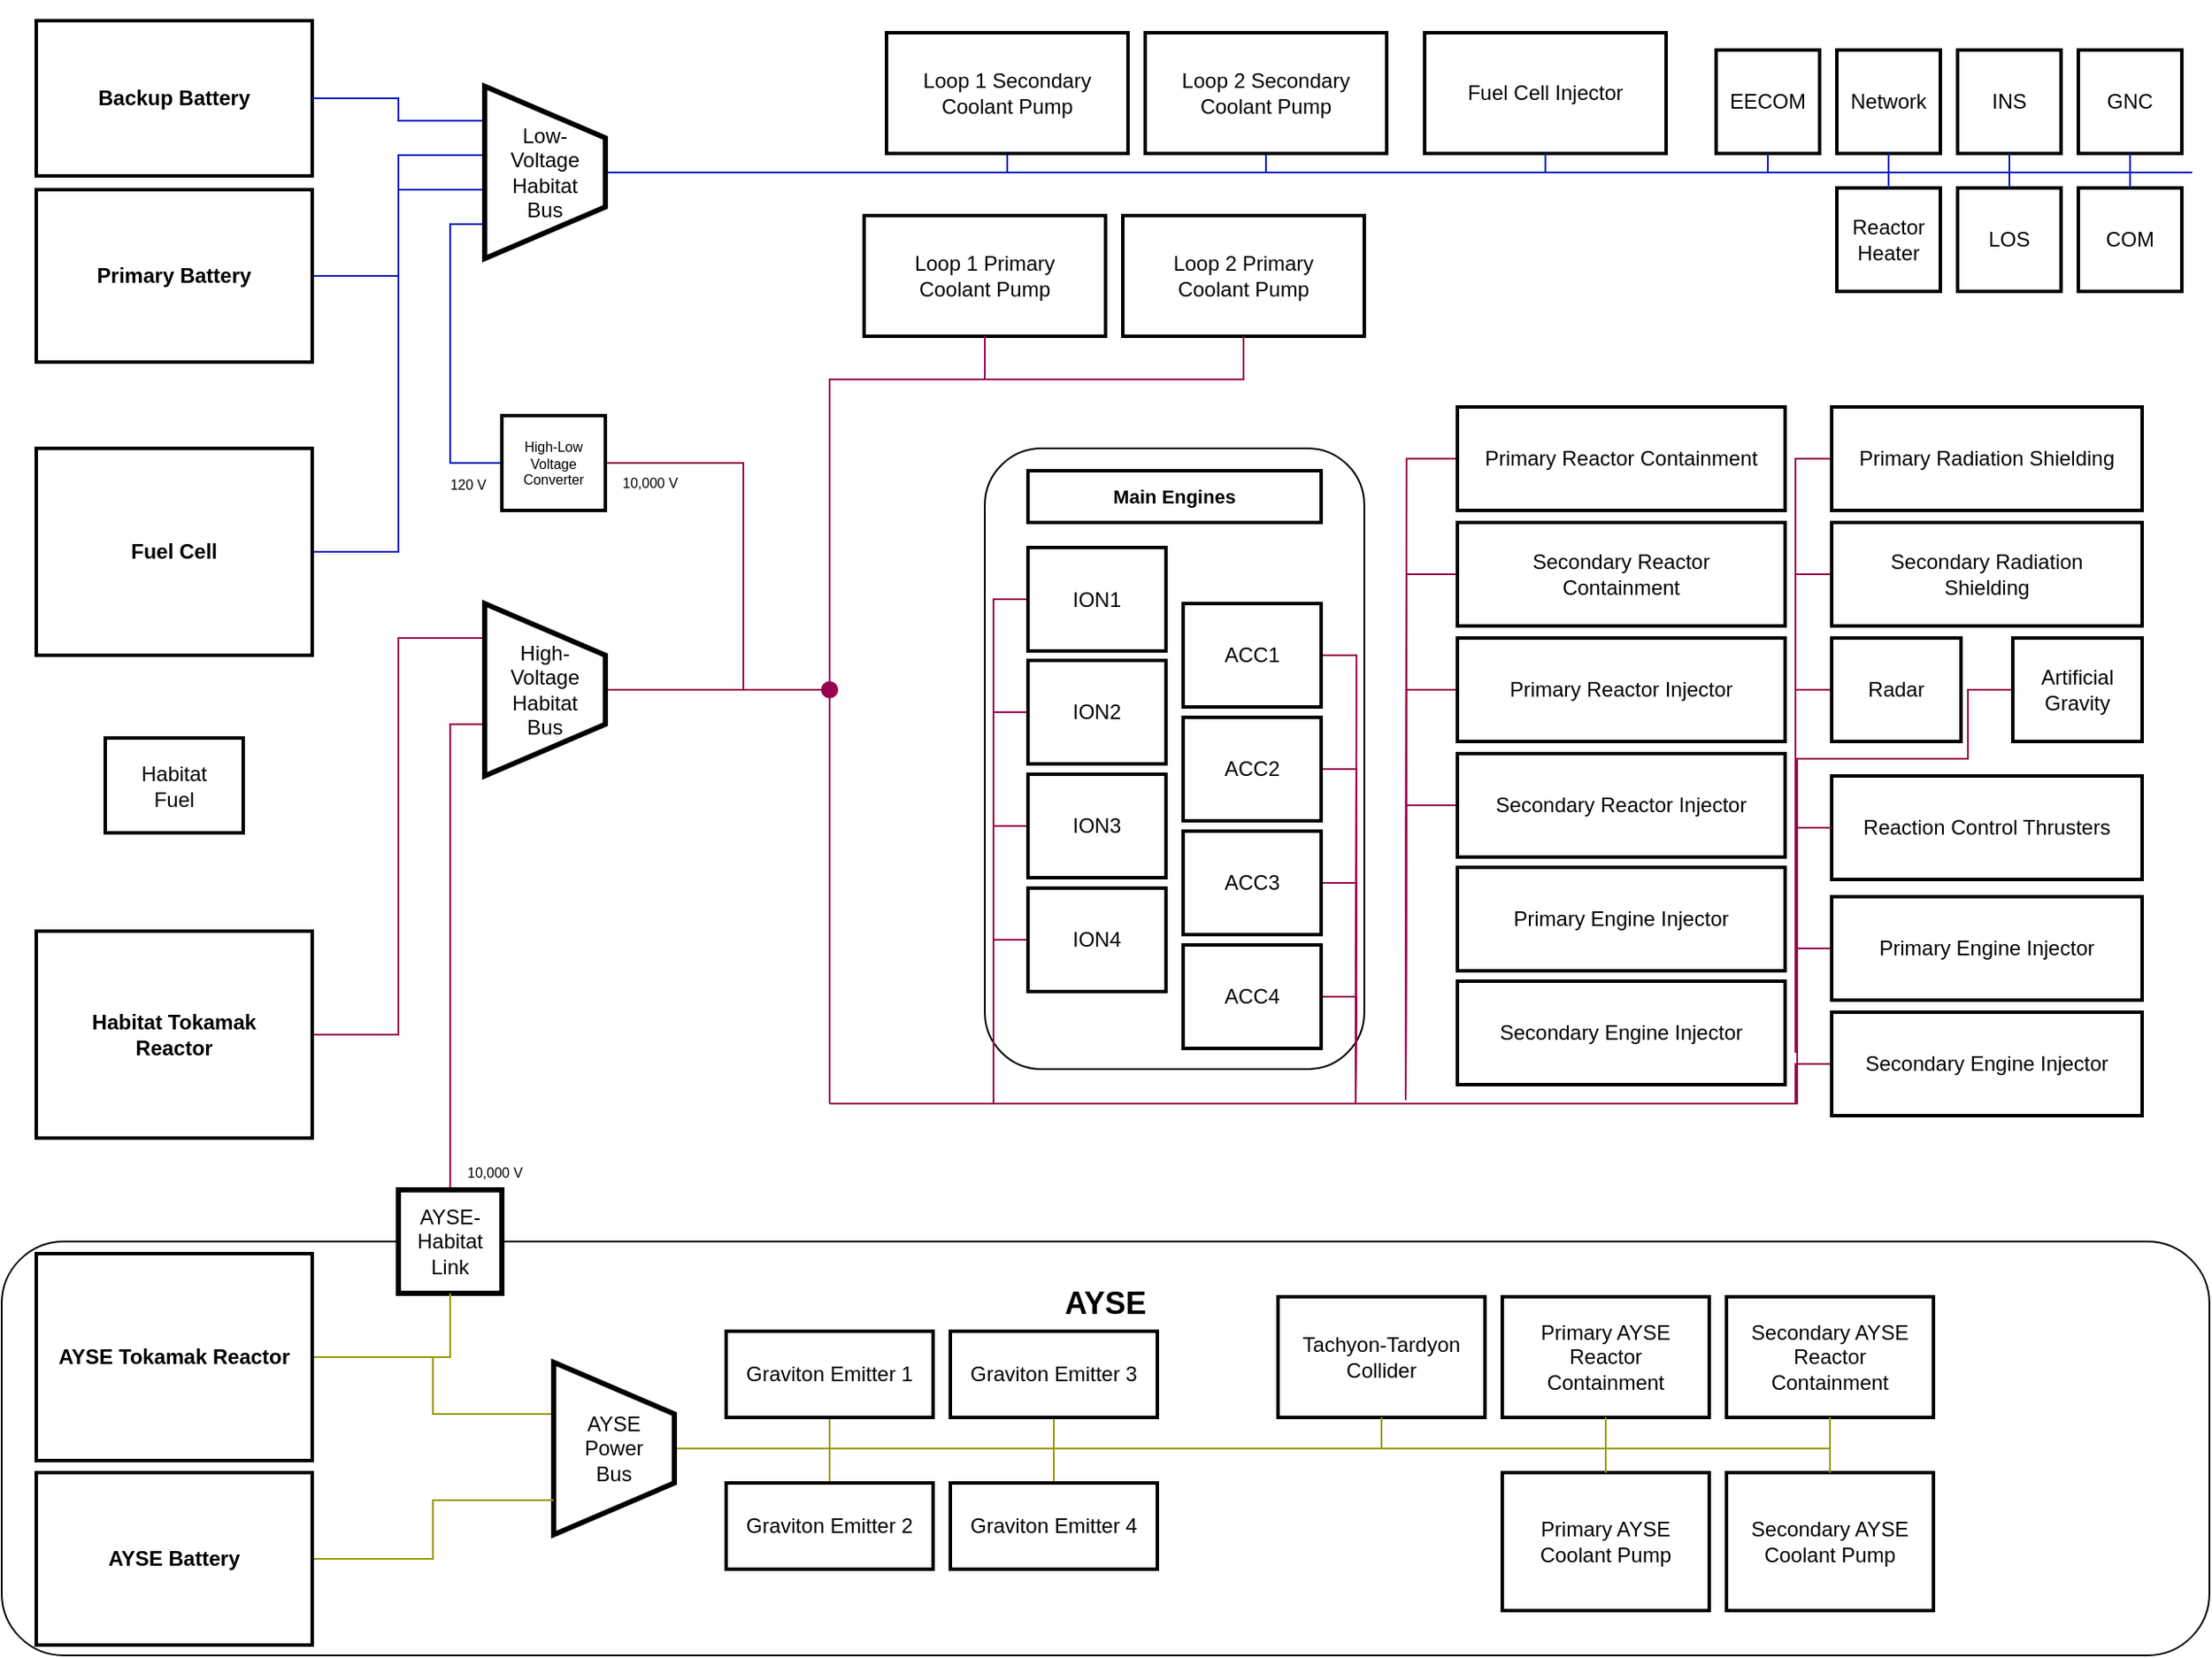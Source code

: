 <mxfile version="24.0.0" type="github">
  <diagram name="engineering powergrid" id="7e0a89b8-554c-2b80-1dc8-d5c74ca68de4">
    <mxGraphModel dx="1947" dy="770" grid="1" gridSize="10" guides="1" tooltips="1" connect="1" arrows="1" fold="1" page="1" pageScale="1" pageWidth="1280" pageHeight="960" background="none" math="0" shadow="0">
      <root>
        <mxCell id="0" />
        <mxCell id="1" parent="0" />
        <mxCell id="XPCSXLA68qlN_O1C0MtI-1" value="" style="rounded=0;whiteSpace=wrap;html=1;fillColor=none;strokeColor=none;" parent="1" vertex="1">
          <mxGeometry width="1280" height="960" as="geometry" />
        </mxCell>
        <mxCell id="myox8_UyH-Cyfy9n1glV-59" value="&lt;h2&gt;AYSE&lt;/h2&gt;" style="rounded=1;whiteSpace=wrap;html=1;fillColor=none;verticalAlign=top;labelPosition=center;verticalLabelPosition=middle;align=center;spacing=6;spacingLeft=4;spacingRight=4;" parent="1" vertex="1">
          <mxGeometry y="720" width="1280" height="240" as="geometry" />
        </mxCell>
        <mxCell id="myox8_UyH-Cyfy9n1glV-98" value="" style="rounded=1;whiteSpace=wrap;html=1;fontFamily=Helvetica;fontSize=11;fontColor=default;fillColor=none;spacing=6;spacingLeft=4;spacingRight=4;" parent="1" vertex="1">
          <mxGeometry x="570" y="260" width="220" height="360" as="geometry" />
        </mxCell>
        <mxCell id="1ztC85pV6qE-m2-LkMGd-132" value="120 V" style="edgeStyle=orthogonalEdgeStyle;shape=connector;rounded=0;jumpStyle=arc;orthogonalLoop=1;jettySize=auto;html=1;exitX=0;exitY=0.5;exitDx=0;exitDy=0;labelBackgroundColor=none;strokeColor=#001DBC;fontFamily=Helvetica;fontSize=8;fontColor=default;endArrow=none;endFill=0;fillColor=#0050ef;align=right;spacing=6;spacingLeft=4;spacingRight=4;entryX=0;entryY=0.8;entryDx=0;entryDy=0;entryPerimeter=0;" parent="1" source="1ztC85pV6qE-m2-LkMGd-64" target="1ztC85pV6qE-m2-LkMGd-18" edge="1">
          <mxGeometry x="-1.0" y="11" relative="1" as="geometry">
            <mxPoint y="1" as="offset" />
            <mxPoint x="290" y="140" as="targetPoint" />
          </mxGeometry>
        </mxCell>
        <mxCell id="_JEZ3J47ZPrk2JFdRRhO-10" style="edgeStyle=orthogonalEdgeStyle;rounded=0;orthogonalLoop=1;jettySize=auto;html=1;exitX=0;exitY=0.6;exitDx=0;exitDy=0;exitPerimeter=0;entryX=1;entryY=0.5;entryDx=0;entryDy=0;strokeColor=#001DBC;endArrow=none;endFill=0;spacing=6;spacingLeft=4;spacingRight=4;" parent="1" source="1ztC85pV6qE-m2-LkMGd-18" target="iBqOPXZgStH-W47dtHoI-1" edge="1">
          <mxGeometry relative="1" as="geometry">
            <mxPoint x="90" y="190" as="targetPoint" />
          </mxGeometry>
        </mxCell>
        <mxCell id="_JEZ3J47ZPrk2JFdRRhO-14" style="edgeStyle=orthogonalEdgeStyle;shape=connector;rounded=0;orthogonalLoop=1;jettySize=auto;html=1;exitX=0;exitY=0.4;exitDx=0;exitDy=0;exitPerimeter=0;labelBackgroundColor=default;strokeColor=#001DBC;fontFamily=Helvetica;fontSize=11;fontColor=default;endArrow=none;endFill=0;spacing=6;spacingLeft=4;spacingRight=4;entryX=1;entryY=0.5;entryDx=0;entryDy=0;" parent="1" source="1ztC85pV6qE-m2-LkMGd-18" target="iBqOPXZgStH-W47dtHoI-3" edge="1">
          <mxGeometry relative="1" as="geometry">
            <Array as="points">
              <mxPoint x="230" y="90" />
              <mxPoint x="230" y="160" />
            </Array>
            <mxPoint x="85" y="95" as="targetPoint" />
          </mxGeometry>
        </mxCell>
        <mxCell id="1ztC85pV6qE-m2-LkMGd-146" value="10,000 V" style="edgeStyle=orthogonalEdgeStyle;shape=connector;rounded=0;jumpStyle=arc;orthogonalLoop=1;jettySize=auto;html=1;exitX=0;exitY=0.7;exitDx=0;exitDy=0;exitPerimeter=0;entryX=0.5;entryY=0;entryDx=0;entryDy=0;labelBackgroundColor=none;strokeColor=#99004D;fontFamily=Helvetica;fontSize=8;fontColor=default;endArrow=none;endFill=0;align=left;spacing=6;spacingLeft=4;spacingRight=4;" parent="1" source="1ztC85pV6qE-m2-LkMGd-19" target="1ztC85pV6qE-m2-LkMGd-46" edge="1">
          <mxGeometry x="0.931" relative="1" as="geometry">
            <mxPoint as="offset" />
          </mxGeometry>
        </mxCell>
        <mxCell id="_JEZ3J47ZPrk2JFdRRhO-16" value="" style="edgeStyle=orthogonalEdgeStyle;shape=connector;rounded=0;orthogonalLoop=1;jettySize=auto;html=1;labelBackgroundColor=default;strokeColor=#99004D;fontFamily=Helvetica;fontSize=11;fontColor=default;endArrow=none;endFill=0;spacing=6;spacingLeft=4;spacingRight=4;exitX=1;exitY=0.5;exitDx=0;exitDy=0;exitPerimeter=0;" parent="1" source="1ztC85pV6qE-m2-LkMGd-19" target="_JEZ3J47ZPrk2JFdRRhO-15" edge="1">
          <mxGeometry relative="1" as="geometry" />
        </mxCell>
        <mxCell id="_JEZ3J47ZPrk2JFdRRhO-17" value="10,000 V" style="edgeStyle=orthogonalEdgeStyle;shape=connector;rounded=0;orthogonalLoop=1;jettySize=auto;html=1;labelBackgroundColor=none;strokeColor=#99004D;fontFamily=Helvetica;fontSize=8;fontColor=default;endArrow=none;endFill=0;align=left;verticalAlign=middle;entryX=1;entryY=0.5;entryDx=0;entryDy=0;spacing=6;spacingLeft=4;spacingRight=4;" parent="1" target="1ztC85pV6qE-m2-LkMGd-64" edge="1">
          <mxGeometry x="1" y="11" relative="1" as="geometry">
            <mxPoint x="504" y="322" as="targetPoint" />
            <Array as="points">
              <mxPoint x="430" y="400" />
              <mxPoint x="430" y="269" />
            </Array>
            <mxPoint as="offset" />
            <mxPoint x="450" y="400" as="sourcePoint" />
          </mxGeometry>
        </mxCell>
        <mxCell id="myox8_UyH-Cyfy9n1glV-95" style="edgeStyle=orthogonalEdgeStyle;shape=connector;rounded=0;orthogonalLoop=1;jettySize=auto;html=1;exitX=1;exitY=0.5;exitDx=0;exitDy=0;entryX=0;entryY=0.2;entryDx=0;entryDy=0;entryPerimeter=0;labelBackgroundColor=default;strokeColor=#99004D;fontFamily=Helvetica;fontSize=11;fontColor=default;endArrow=none;endFill=0;spacing=6;spacingLeft=4;spacingRight=4;" parent="1" source="iBqOPXZgStH-W47dtHoI-2" target="1ztC85pV6qE-m2-LkMGd-19" edge="1">
          <mxGeometry relative="1" as="geometry">
            <Array as="points" />
            <mxPoint x="100" y="400.0" as="sourcePoint" />
          </mxGeometry>
        </mxCell>
        <mxCell id="myox8_UyH-Cyfy9n1glV-103" style="edgeStyle=orthogonalEdgeStyle;shape=connector;rounded=0;orthogonalLoop=1;jettySize=auto;html=1;exitX=1;exitY=0.5;exitDx=0;exitDy=0;exitPerimeter=0;labelBackgroundColor=default;strokeColor=#001DBC;fontFamily=Helvetica;fontSize=12;fontColor=default;endArrow=none;endFill=0;spacing=6;spacingLeft=4;spacingRight=4;" parent="1" source="1ztC85pV6qE-m2-LkMGd-18" edge="1">
          <mxGeometry relative="1" as="geometry">
            <mxPoint x="1270" y="100" as="targetPoint" />
          </mxGeometry>
        </mxCell>
        <mxCell id="1ztC85pV6qE-m2-LkMGd-19" value="&lt;div style=&quot;font-size: 12px;&quot;&gt;High-Voltage Habitat Bus&lt;br style=&quot;font-size: 12px;&quot;&gt;&lt;/div&gt;" style="shape=stencil(rZXhbsIgEMefhq+Gcpu6j6Zz74EVVyKDBjqdb++1tHWz0swCaZrc/Xs/esflIJC7kleCMFoSeCeMZZTiG+3znc1dJYraO0/cSr5TwiuutuYoznJfdwypS2Fl3aiwJXSD3zQP5IXRGiHSaPdH+aUjjEuNsfTHw7rtL521yLxN2MdsBItHQDziJR7xGo9YxiNW8Yh1POLteUSWoJwLwJWgRfvNb5BZf7PElaDbH2U1o8DjrNapsgp0DOToCY0ZyHe8OH5a863346igdjBWPBAGWSrlR+BEXhVvhuNI6OUvcxLB1p6qWA9QUgcBwwh/BjEEdZBVAgb8i1Eo46ZKif5ANfEyC51DGzY6yNbrL8DWcQU=);whiteSpace=wrap;html=1;strokeWidth=3;align=center;fontSize=12;spacing=6;spacingLeft=4;spacingRight=4;" parent="1" vertex="1">
          <mxGeometry x="280" y="350" width="70" height="100" as="geometry" />
        </mxCell>
        <mxCell id="1ztC85pV6qE-m2-LkMGd-64" value="High-Low Voltage Converter" style="rounded=0;whiteSpace=wrap;html=1;shadow=0;dashed=0;pointerEvents=1;strokeColor=default;strokeWidth=2;fontFamily=Helvetica;fontSize=8;fontColor=default;fillColor=default;align=center;spacing=6;spacingLeft=4;spacingRight=4;" parent="1" vertex="1">
          <mxGeometry x="290" y="241" width="60" height="55" as="geometry" />
        </mxCell>
        <mxCell id="myox8_UyH-Cyfy9n1glV-69" style="edgeStyle=orthogonalEdgeStyle;shape=connector;rounded=0;orthogonalLoop=1;jettySize=auto;html=1;exitX=0;exitY=0.5;exitDx=0;exitDy=0;labelBackgroundColor=default;strokeColor=#99004D;fontFamily=Helvetica;fontSize=11;fontColor=default;endArrow=none;endFill=0;spacing=6;spacingLeft=4;spacingRight=4;" parent="1" source="1ztC85pV6qE-m2-LkMGd-78" edge="1">
          <mxGeometry relative="1" as="geometry">
            <mxPoint x="1040" y="640" as="targetPoint" />
            <Array as="points">
              <mxPoint x="1040" y="400" />
              <mxPoint x="1040" y="535" />
              <mxPoint x="1041" y="535" />
              <mxPoint x="1041" y="640" />
            </Array>
          </mxGeometry>
        </mxCell>
        <mxCell id="1ztC85pV6qE-m2-LkMGd-78" value="Radar" style="rounded=0;whiteSpace=wrap;html=1;shadow=0;dashed=0;pointerEvents=1;strokeColor=default;strokeWidth=2;fontFamily=Helvetica;fontSize=12;fontColor=default;fillColor=default;spacing=6;spacingLeft=4;spacingRight=4;" parent="1" vertex="1">
          <mxGeometry x="1061" y="370" width="75" height="60" as="geometry" />
        </mxCell>
        <mxCell id="myox8_UyH-Cyfy9n1glV-70" style="edgeStyle=orthogonalEdgeStyle;shape=connector;rounded=0;orthogonalLoop=1;jettySize=auto;html=1;exitX=0;exitY=0.5;exitDx=0;exitDy=0;labelBackgroundColor=default;strokeColor=#99004D;fontFamily=Helvetica;fontSize=11;fontColor=default;endArrow=none;endFill=0;spacing=6;spacingLeft=4;spacingRight=4;" parent="1" source="1ztC85pV6qE-m2-LkMGd-79" edge="1">
          <mxGeometry relative="1" as="geometry">
            <mxPoint x="1040" y="640" as="targetPoint" />
            <Array as="points">
              <mxPoint x="1140" y="400" />
              <mxPoint x="1140" y="440" />
              <mxPoint x="1041" y="440" />
              <mxPoint x="1041" y="640" />
            </Array>
          </mxGeometry>
        </mxCell>
        <mxCell id="1ztC85pV6qE-m2-LkMGd-79" value="&lt;div&gt;Artificial Gravity&lt;/div&gt;" style="rounded=0;whiteSpace=wrap;html=1;shadow=0;dashed=0;pointerEvents=1;strokeColor=default;strokeWidth=2;fontFamily=Helvetica;fontSize=12;fontColor=default;fillColor=default;spacing=6;spacingLeft=4;spacingRight=4;" parent="1" vertex="1">
          <mxGeometry x="1166" y="370" width="75" height="60" as="geometry" />
        </mxCell>
        <mxCell id="myox8_UyH-Cyfy9n1glV-66" style="edgeStyle=orthogonalEdgeStyle;shape=connector;rounded=0;orthogonalLoop=1;jettySize=auto;html=1;labelBackgroundColor=default;strokeColor=#99004D;fontFamily=Helvetica;fontSize=11;fontColor=default;endArrow=none;endFill=0;spacing=6;spacingLeft=4;spacingRight=4;exitX=1.017;exitY=0.6;exitDx=0;exitDy=0;exitPerimeter=0;" parent="1" source="_JEZ3J47ZPrk2JFdRRhO-15" edge="1">
          <mxGeometry relative="1" as="geometry">
            <mxPoint x="480" y="640" as="targetPoint" />
          </mxGeometry>
        </mxCell>
        <mxCell id="_JEZ3J47ZPrk2JFdRRhO-15" value="" style="shape=waypoint;sketch=0;size=6;pointerEvents=1;points=[];fillColor=default;resizable=0;rotatable=0;perimeter=centerPerimeter;snapToPoint=1;strokeWidth=3;strokeColor=#99004D;spacing=6;spacingLeft=4;spacingRight=4;" parent="1" vertex="1">
          <mxGeometry x="470" y="390" width="20" height="20" as="geometry" />
        </mxCell>
        <mxCell id="myox8_UyH-Cyfy9n1glV-68" style="edgeStyle=orthogonalEdgeStyle;shape=connector;rounded=0;orthogonalLoop=1;jettySize=auto;html=1;exitX=0;exitY=0.5;exitDx=0;exitDy=0;labelBackgroundColor=default;strokeColor=#99004D;fontFamily=Helvetica;fontSize=11;fontColor=default;endArrow=none;endFill=0;spacing=6;spacingLeft=4;spacingRight=4;" parent="1" source="_JEZ3J47ZPrk2JFdRRhO-18" edge="1">
          <mxGeometry relative="1" as="geometry">
            <mxPoint x="1040" y="640" as="targetPoint" />
            <Array as="points">
              <mxPoint x="1040" y="333" />
              <mxPoint x="1040" y="502" />
              <mxPoint x="1041" y="502" />
              <mxPoint x="1041" y="640" />
            </Array>
          </mxGeometry>
        </mxCell>
        <mxCell id="_JEZ3J47ZPrk2JFdRRhO-18" value="Secondary Radiation Shielding" style="rounded=0;whiteSpace=wrap;html=1;shadow=0;dashed=0;pointerEvents=1;strokeColor=default;strokeWidth=2;fontFamily=Helvetica;fontSize=12;fontColor=default;fillColor=default;spacing=6;spacingLeft=4;spacingRight=4;" parent="1" vertex="1">
          <mxGeometry x="1061" y="303" width="180" height="60" as="geometry" />
        </mxCell>
        <mxCell id="myox8_UyH-Cyfy9n1glV-67" style="edgeStyle=orthogonalEdgeStyle;shape=connector;rounded=0;orthogonalLoop=1;jettySize=auto;html=1;exitX=0;exitY=0.5;exitDx=0;exitDy=0;labelBackgroundColor=default;strokeColor=#99004D;fontFamily=Helvetica;fontSize=11;fontColor=default;endArrow=none;endFill=0;spacing=6;spacingLeft=4;spacingRight=4;" parent="1" source="_JEZ3J47ZPrk2JFdRRhO-19" edge="1">
          <mxGeometry relative="1" as="geometry">
            <mxPoint x="1040" y="640" as="targetPoint" />
            <Array as="points">
              <mxPoint x="1040" y="266" />
              <mxPoint x="1040" y="468" />
              <mxPoint x="1041" y="468" />
              <mxPoint x="1041" y="640" />
            </Array>
          </mxGeometry>
        </mxCell>
        <mxCell id="_JEZ3J47ZPrk2JFdRRhO-19" value="Primary Radiation Shielding" style="rounded=0;whiteSpace=wrap;html=1;shadow=0;dashed=0;pointerEvents=1;strokeColor=default;strokeWidth=2;fontFamily=Helvetica;fontSize=12;fontColor=default;fillColor=default;spacing=6;spacingLeft=4;spacingRight=4;" parent="1" vertex="1">
          <mxGeometry x="1061" y="236" width="180" height="60" as="geometry" />
        </mxCell>
        <mxCell id="myox8_UyH-Cyfy9n1glV-22" style="edgeStyle=orthogonalEdgeStyle;shape=connector;rounded=0;orthogonalLoop=1;jettySize=auto;html=1;exitX=0;exitY=0.5;exitDx=0;exitDy=0;labelBackgroundColor=default;strokeColor=#99004D;fontFamily=Helvetica;fontSize=12;fontColor=default;endArrow=none;endFill=0;spacing=6;spacingLeft=4;spacingRight=4;" parent="1" source="_JEZ3J47ZPrk2JFdRRhO-20" edge="1">
          <mxGeometry relative="1" as="geometry">
            <mxPoint x="814" y="638" as="targetPoint" />
          </mxGeometry>
        </mxCell>
        <mxCell id="_JEZ3J47ZPrk2JFdRRhO-20" value="&lt;div&gt;Primary Reactor Containment&lt;/div&gt;" style="rounded=0;html=1;shadow=0;dashed=0;pointerEvents=1;strokeColor=default;strokeWidth=2;fontFamily=Helvetica;fontSize=12;fontColor=default;fillColor=default;whiteSpace=wrap;spacing=6;spacingLeft=4;spacingRight=4;" parent="1" vertex="1">
          <mxGeometry x="844" y="236" width="190" height="60" as="geometry" />
        </mxCell>
        <mxCell id="myox8_UyH-Cyfy9n1glV-33" style="edgeStyle=orthogonalEdgeStyle;shape=connector;rounded=0;orthogonalLoop=1;jettySize=auto;html=1;exitX=0;exitY=0.5;exitDx=0;exitDy=0;labelBackgroundColor=default;strokeColor=#99004D;fontFamily=Helvetica;fontSize=12;fontColor=default;endArrow=none;endFill=0;spacing=6;spacingLeft=4;spacingRight=4;" parent="1" source="_JEZ3J47ZPrk2JFdRRhO-21" edge="1">
          <mxGeometry relative="1" as="geometry">
            <mxPoint x="814" y="638" as="targetPoint" />
          </mxGeometry>
        </mxCell>
        <mxCell id="_JEZ3J47ZPrk2JFdRRhO-21" value="Secondary Reactor Containment" style="rounded=0;whiteSpace=wrap;html=1;shadow=0;dashed=0;pointerEvents=1;strokeColor=default;strokeWidth=2;fontFamily=Helvetica;fontSize=12;fontColor=default;fillColor=default;spacing=6;spacingLeft=4;spacingRight=4;" parent="1" vertex="1">
          <mxGeometry x="844" y="303" width="190" height="60" as="geometry" />
        </mxCell>
        <mxCell id="myox8_UyH-Cyfy9n1glV-32" style="edgeStyle=orthogonalEdgeStyle;shape=connector;rounded=0;orthogonalLoop=1;jettySize=auto;html=1;exitX=0;exitY=0.5;exitDx=0;exitDy=0;labelBackgroundColor=default;strokeColor=#99004D;fontFamily=Helvetica;fontSize=12;fontColor=default;endArrow=none;endFill=0;spacing=6;spacingLeft=4;spacingRight=4;" parent="1" source="_JEZ3J47ZPrk2JFdRRhO-22" edge="1">
          <mxGeometry relative="1" as="geometry">
            <mxPoint x="814" y="638" as="targetPoint" />
          </mxGeometry>
        </mxCell>
        <mxCell id="_JEZ3J47ZPrk2JFdRRhO-22" value="Primary Reactor Injector" style="rounded=0;whiteSpace=wrap;html=1;shadow=0;dashed=0;pointerEvents=1;strokeColor=default;strokeWidth=2;fontFamily=Helvetica;fontSize=12;fontColor=default;fillColor=default;spacing=6;spacingLeft=4;spacingRight=4;" parent="1" vertex="1">
          <mxGeometry x="844" y="370" width="190" height="60" as="geometry" />
        </mxCell>
        <mxCell id="myox8_UyH-Cyfy9n1glV-31" style="edgeStyle=orthogonalEdgeStyle;shape=connector;rounded=0;orthogonalLoop=1;jettySize=auto;html=1;exitX=0;exitY=0.5;exitDx=0;exitDy=0;labelBackgroundColor=default;strokeColor=#99004D;fontFamily=Helvetica;fontSize=12;fontColor=default;endArrow=none;endFill=0;spacing=6;spacingLeft=4;spacingRight=4;" parent="1" source="_JEZ3J47ZPrk2JFdRRhO-23" edge="1">
          <mxGeometry relative="1" as="geometry">
            <mxPoint x="814" y="638" as="targetPoint" />
          </mxGeometry>
        </mxCell>
        <mxCell id="_JEZ3J47ZPrk2JFdRRhO-23" value="Secondary Reactor Injector" style="rounded=0;whiteSpace=wrap;html=1;shadow=0;dashed=0;pointerEvents=1;strokeColor=default;strokeWidth=2;fontFamily=Helvetica;fontSize=12;fontColor=default;fillColor=default;spacing=6;spacingLeft=4;spacingRight=4;" parent="1" vertex="1">
          <mxGeometry x="844" y="437" width="190" height="60" as="geometry" />
        </mxCell>
        <mxCell id="myox8_UyH-Cyfy9n1glV-71" style="edgeStyle=orthogonalEdgeStyle;shape=connector;rounded=0;orthogonalLoop=1;jettySize=auto;html=1;exitX=0;exitY=0.5;exitDx=0;exitDy=0;labelBackgroundColor=default;strokeColor=#99004D;fontFamily=Helvetica;fontSize=11;fontColor=default;endArrow=none;endFill=0;spacing=6;spacingLeft=4;spacingRight=4;" parent="1" source="_JEZ3J47ZPrk2JFdRRhO-24" edge="1">
          <mxGeometry relative="1" as="geometry">
            <mxPoint x="575" y="640" as="targetPoint" />
          </mxGeometry>
        </mxCell>
        <mxCell id="_JEZ3J47ZPrk2JFdRRhO-24" value="ION1" style="rounded=0;html=1;shadow=0;dashed=0;pointerEvents=1;strokeColor=default;strokeWidth=2;fontFamily=Helvetica;fontSize=12;fontColor=default;fillColor=default;whiteSpace=wrap;spacing=6;spacingLeft=4;spacingRight=4;" parent="1" vertex="1">
          <mxGeometry x="595" y="317.5" width="80" height="60" as="geometry" />
        </mxCell>
        <mxCell id="myox8_UyH-Cyfy9n1glV-75" style="edgeStyle=orthogonalEdgeStyle;shape=connector;rounded=0;orthogonalLoop=1;jettySize=auto;html=1;exitX=1;exitY=0.5;exitDx=0;exitDy=0;labelBackgroundColor=default;strokeColor=#99004D;fontFamily=Helvetica;fontSize=11;fontColor=default;endArrow=none;endFill=0;spacing=6;spacingLeft=4;spacingRight=4;" parent="1" source="_JEZ3J47ZPrk2JFdRRhO-27" edge="1">
          <mxGeometry relative="1" as="geometry">
            <mxPoint x="785" y="640" as="targetPoint" />
          </mxGeometry>
        </mxCell>
        <mxCell id="_JEZ3J47ZPrk2JFdRRhO-27" value="ACC1" style="rounded=0;html=1;shadow=0;dashed=0;pointerEvents=1;strokeColor=default;strokeWidth=2;fontFamily=Helvetica;fontSize=12;fontColor=default;fillColor=default;whiteSpace=wrap;spacing=6;spacingLeft=4;spacingRight=4;" parent="1" vertex="1">
          <mxGeometry x="685" y="350" width="80" height="60" as="geometry" />
        </mxCell>
        <mxCell id="myox8_UyH-Cyfy9n1glV-76" style="edgeStyle=orthogonalEdgeStyle;shape=connector;rounded=0;orthogonalLoop=1;jettySize=auto;html=1;exitX=0;exitY=0.5;exitDx=0;exitDy=0;labelBackgroundColor=default;strokeColor=#99004D;fontFamily=Helvetica;fontSize=11;fontColor=default;endArrow=none;endFill=0;spacing=6;spacingLeft=4;spacingRight=4;" parent="1" source="_JEZ3J47ZPrk2JFdRRhO-32" edge="1">
          <mxGeometry relative="1" as="geometry">
            <mxPoint x="575" y="640" as="targetPoint" />
          </mxGeometry>
        </mxCell>
        <mxCell id="_JEZ3J47ZPrk2JFdRRhO-32" value="ION2" style="rounded=0;html=1;shadow=0;dashed=0;pointerEvents=1;strokeColor=default;strokeWidth=2;fontFamily=Helvetica;fontSize=12;fontColor=default;fillColor=default;whiteSpace=wrap;spacing=6;spacingLeft=4;spacingRight=4;" parent="1" vertex="1">
          <mxGeometry x="595" y="383" width="80" height="60" as="geometry" />
        </mxCell>
        <mxCell id="myox8_UyH-Cyfy9n1glV-77" style="edgeStyle=orthogonalEdgeStyle;shape=connector;rounded=0;orthogonalLoop=1;jettySize=auto;html=1;exitX=1;exitY=0.5;exitDx=0;exitDy=0;labelBackgroundColor=default;strokeColor=#99004D;fontFamily=Helvetica;fontSize=11;fontColor=default;endArrow=none;endFill=0;spacing=6;spacingLeft=4;spacingRight=4;" parent="1" source="_JEZ3J47ZPrk2JFdRRhO-33" edge="1">
          <mxGeometry relative="1" as="geometry">
            <mxPoint x="785" y="640" as="targetPoint" />
          </mxGeometry>
        </mxCell>
        <mxCell id="_JEZ3J47ZPrk2JFdRRhO-33" value="ACC2" style="rounded=0;html=1;shadow=0;dashed=0;pointerEvents=1;strokeColor=default;strokeWidth=2;fontFamily=Helvetica;fontSize=12;fontColor=default;fillColor=default;whiteSpace=wrap;spacing=6;spacingLeft=4;spacingRight=4;" parent="1" vertex="1">
          <mxGeometry x="685" y="416" width="80" height="60" as="geometry" />
        </mxCell>
        <mxCell id="myox8_UyH-Cyfy9n1glV-78" style="edgeStyle=orthogonalEdgeStyle;shape=connector;rounded=0;orthogonalLoop=1;jettySize=auto;html=1;exitX=0;exitY=0.5;exitDx=0;exitDy=0;labelBackgroundColor=default;strokeColor=#99004D;fontFamily=Helvetica;fontSize=11;fontColor=default;endArrow=none;endFill=0;spacing=6;spacingLeft=4;spacingRight=4;" parent="1" source="_JEZ3J47ZPrk2JFdRRhO-34" edge="1">
          <mxGeometry relative="1" as="geometry">
            <mxPoint x="575" y="640" as="targetPoint" />
          </mxGeometry>
        </mxCell>
        <mxCell id="_JEZ3J47ZPrk2JFdRRhO-34" value="ION3" style="rounded=0;html=1;shadow=0;dashed=0;pointerEvents=1;strokeColor=default;strokeWidth=2;fontFamily=Helvetica;fontSize=12;fontColor=default;fillColor=default;whiteSpace=wrap;spacing=6;spacingLeft=4;spacingRight=4;" parent="1" vertex="1">
          <mxGeometry x="595" y="449" width="80" height="60" as="geometry" />
        </mxCell>
        <mxCell id="myox8_UyH-Cyfy9n1glV-79" style="edgeStyle=orthogonalEdgeStyle;shape=connector;rounded=0;orthogonalLoop=1;jettySize=auto;html=1;exitX=1;exitY=0.5;exitDx=0;exitDy=0;labelBackgroundColor=default;strokeColor=#99004D;fontFamily=Helvetica;fontSize=11;fontColor=default;endArrow=none;endFill=0;spacing=6;spacingLeft=4;spacingRight=4;" parent="1" source="_JEZ3J47ZPrk2JFdRRhO-35" edge="1">
          <mxGeometry relative="1" as="geometry">
            <mxPoint x="785" y="640" as="targetPoint" />
          </mxGeometry>
        </mxCell>
        <mxCell id="_JEZ3J47ZPrk2JFdRRhO-35" value="ACC3" style="rounded=0;html=1;shadow=0;dashed=0;pointerEvents=1;strokeColor=default;strokeWidth=2;fontFamily=Helvetica;fontSize=12;fontColor=default;fillColor=default;whiteSpace=wrap;spacing=6;spacingLeft=4;spacingRight=4;" parent="1" vertex="1">
          <mxGeometry x="685" y="482" width="80" height="60" as="geometry" />
        </mxCell>
        <mxCell id="myox8_UyH-Cyfy9n1glV-80" style="edgeStyle=orthogonalEdgeStyle;shape=connector;rounded=0;orthogonalLoop=1;jettySize=auto;html=1;exitX=0;exitY=0.5;exitDx=0;exitDy=0;labelBackgroundColor=default;strokeColor=#99004D;fontFamily=Helvetica;fontSize=11;fontColor=default;endArrow=none;endFill=0;spacing=6;spacingLeft=4;spacingRight=4;" parent="1" source="_JEZ3J47ZPrk2JFdRRhO-36" edge="1">
          <mxGeometry relative="1" as="geometry">
            <mxPoint x="575" y="640" as="targetPoint" />
          </mxGeometry>
        </mxCell>
        <mxCell id="_JEZ3J47ZPrk2JFdRRhO-36" value="ION4" style="rounded=0;html=1;shadow=0;dashed=0;pointerEvents=1;strokeColor=default;strokeWidth=2;fontFamily=Helvetica;fontSize=12;fontColor=default;fillColor=default;whiteSpace=wrap;spacing=6;spacingLeft=4;spacingRight=4;" parent="1" vertex="1">
          <mxGeometry x="595" y="515" width="80" height="60" as="geometry" />
        </mxCell>
        <mxCell id="myox8_UyH-Cyfy9n1glV-81" style="edgeStyle=orthogonalEdgeStyle;shape=connector;rounded=0;orthogonalLoop=1;jettySize=auto;html=1;exitX=1;exitY=0.5;exitDx=0;exitDy=0;labelBackgroundColor=default;strokeColor=#99004D;fontFamily=Helvetica;fontSize=11;fontColor=default;endArrow=none;endFill=0;spacing=6;spacingLeft=4;spacingRight=4;" parent="1" source="_JEZ3J47ZPrk2JFdRRhO-37" edge="1">
          <mxGeometry relative="1" as="geometry">
            <mxPoint x="785" y="640" as="targetPoint" />
          </mxGeometry>
        </mxCell>
        <mxCell id="_JEZ3J47ZPrk2JFdRRhO-37" value="ACC4" style="rounded=0;html=1;shadow=0;dashed=0;pointerEvents=1;strokeColor=default;strokeWidth=2;fontFamily=Helvetica;fontSize=12;fontColor=default;fillColor=default;whiteSpace=wrap;spacing=6;spacingLeft=4;spacingRight=4;" parent="1" vertex="1">
          <mxGeometry x="685" y="548" width="80" height="60" as="geometry" />
        </mxCell>
        <mxCell id="myox8_UyH-Cyfy9n1glV-11" value="" style="html=1;rounded=0;labelBackgroundColor=default;strokeColor=#99004D;fontFamily=Helvetica;fontSize=11;fontColor=default;endArrow=none;endFill=0;spacing=6;spacingLeft=4;spacingRight=4;" parent="1" edge="1">
          <mxGeometry width="100" relative="1" as="geometry">
            <mxPoint x="480" y="640" as="sourcePoint" />
            <mxPoint x="1040" y="640" as="targetPoint" />
          </mxGeometry>
        </mxCell>
        <mxCell id="myox8_UyH-Cyfy9n1glV-36" style="edgeStyle=orthogonalEdgeStyle;shape=connector;rounded=0;orthogonalLoop=1;jettySize=auto;html=1;exitX=0;exitY=0.5;exitDx=0;exitDy=0;labelBackgroundColor=default;strokeColor=#99004D;fontFamily=Helvetica;fontSize=12;fontColor=default;endArrow=none;endFill=0;spacing=6;spacingLeft=4;spacingRight=4;" parent="1" source="myox8_UyH-Cyfy9n1glV-34" edge="1">
          <mxGeometry relative="1" as="geometry">
            <mxPoint x="1040" y="640" as="targetPoint" />
            <Array as="points">
              <mxPoint x="1040" y="550" />
              <mxPoint x="1040" y="610" />
              <mxPoint x="1041" y="610" />
              <mxPoint x="1041" y="640" />
            </Array>
          </mxGeometry>
        </mxCell>
        <mxCell id="myox8_UyH-Cyfy9n1glV-34" value="Primary Engine Injector" style="rounded=0;whiteSpace=wrap;html=1;shadow=0;dashed=0;pointerEvents=1;strokeColor=default;strokeWidth=2;fontFamily=Helvetica;fontSize=12;fontColor=default;fillColor=default;spacing=6;spacingLeft=4;spacingRight=4;" parent="1" vertex="1">
          <mxGeometry x="1061" y="520" width="180" height="60" as="geometry" />
        </mxCell>
        <mxCell id="myox8_UyH-Cyfy9n1glV-64" style="edgeStyle=orthogonalEdgeStyle;shape=connector;rounded=0;orthogonalLoop=1;jettySize=auto;html=1;exitX=0;exitY=0.5;exitDx=0;exitDy=0;labelBackgroundColor=default;strokeColor=#99004D;fontFamily=Helvetica;fontSize=11;fontColor=default;endArrow=none;endFill=0;spacing=6;spacingLeft=4;spacingRight=4;" parent="1" source="myox8_UyH-Cyfy9n1glV-35" edge="1">
          <mxGeometry relative="1" as="geometry">
            <mxPoint x="1040" y="640" as="targetPoint" />
          </mxGeometry>
        </mxCell>
        <mxCell id="myox8_UyH-Cyfy9n1glV-35" value="Secondary Engine Injector" style="rounded=0;whiteSpace=wrap;html=1;shadow=0;dashed=0;pointerEvents=1;strokeColor=default;strokeWidth=2;fontFamily=Helvetica;fontSize=12;fontColor=default;fillColor=default;spacing=6;spacingLeft=4;spacingRight=4;" parent="1" vertex="1">
          <mxGeometry x="1061" y="587" width="180" height="60" as="geometry" />
        </mxCell>
        <mxCell id="myox8_UyH-Cyfy9n1glV-128" style="edgeStyle=orthogonalEdgeStyle;shape=connector;rounded=0;jumpStyle=arc;orthogonalLoop=1;jettySize=auto;html=1;exitX=1;exitY=0.5;exitDx=0;exitDy=0;entryX=0;entryY=0.3;entryDx=0;entryDy=0;entryPerimeter=0;labelBackgroundColor=none;strokeColor=#999900;fontFamily=Helvetica;fontSize=8;fontColor=default;endArrow=none;endFill=0;spacing=6;spacingLeft=4;spacingRight=4;" parent="1" source="iBqOPXZgStH-W47dtHoI-5" target="myox8_UyH-Cyfy9n1glV-126" edge="1">
          <mxGeometry relative="1" as="geometry">
            <mxPoint x="110" y="800" as="sourcePoint" />
          </mxGeometry>
        </mxCell>
        <mxCell id="1ztC85pV6qE-m2-LkMGd-46" value="AYSE-Habitat Link" style="rounded=0;whiteSpace=wrap;html=1;fillColor=default;strokeWidth=3;spacing=6;spacingLeft=4;spacingRight=4;" parent="1" vertex="1">
          <mxGeometry x="230" y="690" width="60" height="60" as="geometry" />
        </mxCell>
        <mxCell id="myox8_UyH-Cyfy9n1glV-83" value="Loop 2 Primary Coolant Pump" style="rounded=0;html=1;shadow=0;dashed=0;pointerEvents=1;strokeColor=default;strokeWidth=2;fontFamily=Helvetica;fontSize=12;fontColor=default;fillColor=default;whiteSpace=wrap;spacing=6;spacingLeft=4;spacingRight=4;" parent="1" vertex="1">
          <mxGeometry x="650" y="125" width="140" height="70" as="geometry" />
        </mxCell>
        <mxCell id="myox8_UyH-Cyfy9n1glV-93" style="edgeStyle=orthogonalEdgeStyle;shape=connector;rounded=0;orthogonalLoop=1;jettySize=auto;html=1;exitX=0.5;exitY=1;exitDx=0;exitDy=0;labelBackgroundColor=default;strokeColor=#001DBC;fontFamily=Helvetica;fontSize=11;fontColor=default;endArrow=none;endFill=0;spacing=6;spacingLeft=4;spacingRight=4;" parent="1" source="myox8_UyH-Cyfy9n1glV-84" edge="1">
          <mxGeometry relative="1" as="geometry">
            <mxPoint x="583" y="100" as="targetPoint" />
          </mxGeometry>
        </mxCell>
        <mxCell id="myox8_UyH-Cyfy9n1glV-84" value="Loop 1 Secondary Coolant Pump" style="rounded=0;html=1;shadow=0;dashed=0;pointerEvents=1;strokeColor=default;strokeWidth=2;fontFamily=Helvetica;fontSize=12;fontColor=default;fillColor=default;whiteSpace=wrap;spacing=6;spacingLeft=4;spacingRight=4;" parent="1" vertex="1">
          <mxGeometry x="513" y="19" width="140" height="70" as="geometry" />
        </mxCell>
        <mxCell id="myox8_UyH-Cyfy9n1glV-91" style="edgeStyle=orthogonalEdgeStyle;shape=connector;rounded=0;orthogonalLoop=1;jettySize=auto;html=1;exitX=0.5;exitY=1;exitDx=0;exitDy=0;labelBackgroundColor=default;strokeColor=#001DBC;fontFamily=Helvetica;fontSize=11;fontColor=default;endArrow=none;endFill=0;spacing=6;spacingLeft=4;spacingRight=4;" parent="1" source="myox8_UyH-Cyfy9n1glV-85" edge="1">
          <mxGeometry relative="1" as="geometry">
            <mxPoint x="733" y="100" as="targetPoint" />
          </mxGeometry>
        </mxCell>
        <mxCell id="myox8_UyH-Cyfy9n1glV-85" value="Loop 2 Secondary Coolant Pump" style="rounded=0;html=1;shadow=0;dashed=0;pointerEvents=1;strokeColor=default;strokeWidth=2;fontFamily=Helvetica;fontSize=12;fontColor=default;fillColor=default;whiteSpace=wrap;spacing=6;spacingLeft=4;spacingRight=4;" parent="1" vertex="1">
          <mxGeometry x="663" y="19" width="140" height="70" as="geometry" />
        </mxCell>
        <mxCell id="myox8_UyH-Cyfy9n1glV-101" value="Main Engines" style="rounded=0;whiteSpace=wrap;html=1;fontFamily=Helvetica;fontSize=11;fontColor=default;fontStyle=1;strokeWidth=2;spacing=6;spacingLeft=4;spacingRight=4;" parent="1" vertex="1">
          <mxGeometry x="595" y="273" width="170" height="30" as="geometry" />
        </mxCell>
        <mxCell id="myox8_UyH-Cyfy9n1glV-105" value="INS" style="rounded=0;whiteSpace=wrap;html=1;shadow=0;dashed=0;pointerEvents=1;strokeColor=default;strokeWidth=2;fontFamily=Helvetica;fontSize=12;fontColor=default;fillColor=default;spacing=6;spacingLeft=4;spacingRight=4;" parent="1" vertex="1">
          <mxGeometry x="1134" y="29" width="60" height="60" as="geometry" />
        </mxCell>
        <mxCell id="myox8_UyH-Cyfy9n1glV-106" value="LOS" style="rounded=0;whiteSpace=wrap;html=1;shadow=0;dashed=0;pointerEvents=1;strokeColor=default;strokeWidth=2;fontFamily=Helvetica;fontSize=12;fontColor=default;fillColor=default;spacing=6;spacingLeft=4;spacingRight=4;" parent="1" vertex="1">
          <mxGeometry x="1134" y="109" width="60" height="60" as="geometry" />
        </mxCell>
        <mxCell id="myox8_UyH-Cyfy9n1glV-107" value="GNC" style="rounded=0;whiteSpace=wrap;html=1;shadow=0;dashed=0;pointerEvents=1;strokeColor=default;strokeWidth=2;fontFamily=Helvetica;fontSize=12;fontColor=default;fillColor=default;spacing=6;spacingLeft=4;spacingRight=4;" parent="1" vertex="1">
          <mxGeometry x="1204" y="29" width="60" height="60" as="geometry" />
        </mxCell>
        <mxCell id="myox8_UyH-Cyfy9n1glV-108" value="COM" style="rounded=0;whiteSpace=wrap;html=1;shadow=0;dashed=0;pointerEvents=1;strokeColor=default;strokeWidth=2;fontFamily=Helvetica;fontSize=12;fontColor=default;fillColor=default;spacing=6;spacingLeft=4;spacingRight=4;" parent="1" vertex="1">
          <mxGeometry x="1204" y="109" width="60" height="60" as="geometry" />
        </mxCell>
        <mxCell id="myox8_UyH-Cyfy9n1glV-121" value="EECOM" style="rounded=0;whiteSpace=wrap;html=1;shadow=0;dashed=0;pointerEvents=1;strokeColor=default;strokeWidth=2;fontFamily=Helvetica;fontSize=12;fontColor=default;fillColor=default;spacing=6;spacingLeft=4;spacingRight=4;movable=1;resizable=1;rotatable=1;deletable=1;editable=1;locked=0;connectable=1;" parent="1" vertex="1">
          <mxGeometry x="994" y="29" width="60" height="60" as="geometry" />
        </mxCell>
        <mxCell id="myox8_UyH-Cyfy9n1glV-122" value="Network" style="rounded=0;whiteSpace=wrap;html=1;shadow=0;dashed=0;pointerEvents=1;strokeColor=default;strokeWidth=2;fontFamily=Helvetica;fontSize=12;fontColor=default;fillColor=default;spacing=6;spacingLeft=4;spacingRight=4;" parent="1" vertex="1">
          <mxGeometry x="1064" y="29" width="60" height="60" as="geometry" />
        </mxCell>
        <mxCell id="myox8_UyH-Cyfy9n1glV-137" style="edgeStyle=orthogonalEdgeStyle;shape=connector;rounded=0;jumpStyle=arc;orthogonalLoop=1;jettySize=auto;html=1;exitX=1;exitY=0.5;exitDx=0;exitDy=0;exitPerimeter=0;labelBackgroundColor=none;strokeColor=#999900;fontFamily=Helvetica;fontSize=8;fontColor=default;endArrow=none;endFill=0;spacing=6;spacingLeft=4;spacingRight=4;" parent="1" source="myox8_UyH-Cyfy9n1glV-126" edge="1">
          <mxGeometry relative="1" as="geometry">
            <mxPoint x="1060" y="840" as="targetPoint" />
          </mxGeometry>
        </mxCell>
        <mxCell id="myox8_UyH-Cyfy9n1glV-126" value="&lt;div style=&quot;font-size: 12px;&quot;&gt;AYSE Power Bus&lt;br style=&quot;font-size: 12px;&quot;&gt;&lt;/div&gt;" style="shape=stencil(rZXhbsIgEMefhq+Gcpu6j6Zz74EVVyKDBjqdb++1tHWz0swCaZrc/Xs/esflIJC7kleCMFoSeCeMZZTiG+3znc1dJYraO0/cSr5TwiuutuYoznJfdwypS2Fl3aiwJXSD3zQP5IXRGiHSaPdH+aUjjEuNsfTHw7rtL521yLxN2MdsBItHQDziJR7xGo9YxiNW8Yh1POLteUSWoJwLwJWgRfvNb5BZf7PElaDbH2U1o8DjrNapsgp0DOToCY0ZyHe8OH5a863346igdjBWPBAGWSrlR+BEXhVvhuNI6OUvcxLB1p6qWA9QUgcBwwh/BjEEdZBVAgb8i1Eo46ZKif5ANfEyC51DGzY6yNbrL8DWcQU=);whiteSpace=wrap;html=1;strokeWidth=3;align=center;fontSize=12;spacing=6;spacingLeft=4;spacingRight=4;" parent="1" vertex="1">
          <mxGeometry x="320" y="790" width="70" height="100" as="geometry" />
        </mxCell>
        <mxCell id="myox8_UyH-Cyfy9n1glV-133" value="" style="edgeStyle=orthogonalEdgeStyle;shape=connector;rounded=0;jumpStyle=arc;orthogonalLoop=1;jettySize=auto;html=1;exitX=1;exitY=0.5;exitDx=0;exitDy=0;entryX=0;entryY=0.8;entryDx=0;entryDy=0;labelBackgroundColor=none;strokeColor=#999900;fontFamily=Helvetica;fontSize=8;fontColor=default;endArrow=none;endFill=0;spacing=6;spacingLeft=4;spacingRight=4;entryPerimeter=0;" parent="1" source="iBqOPXZgStH-W47dtHoI-6" target="myox8_UyH-Cyfy9n1glV-126" edge="1">
          <mxGeometry relative="1" as="geometry">
            <mxPoint x="85" y="905" as="sourcePoint" />
            <mxPoint x="210" y="870" as="targetPoint" />
          </mxGeometry>
        </mxCell>
        <mxCell id="myox8_UyH-Cyfy9n1glV-145" style="edgeStyle=orthogonalEdgeStyle;shape=connector;rounded=0;jumpStyle=arc;orthogonalLoop=1;jettySize=auto;html=1;labelBackgroundColor=none;strokeColor=#999900;fontFamily=Helvetica;fontSize=8;fontColor=default;endArrow=none;endFill=0;spacing=6;spacingLeft=4;spacingRight=4;exitX=0.5;exitY=1;exitDx=0;exitDy=0;" parent="1" source="myox8_UyH-Cyfy9n1glV-140" edge="1">
          <mxGeometry relative="1" as="geometry">
            <mxPoint x="480" y="840" as="targetPoint" />
          </mxGeometry>
        </mxCell>
        <mxCell id="myox8_UyH-Cyfy9n1glV-140" value="Graviton Emitter 1" style="rounded=0;whiteSpace=wrap;html=1;shadow=0;dashed=0;pointerEvents=1;strokeColor=default;strokeWidth=2;fontFamily=Helvetica;fontSize=12;fontColor=default;fillColor=default;spacing=6;spacingLeft=4;spacingRight=4;" parent="1" vertex="1">
          <mxGeometry x="420" y="772" width="120" height="50" as="geometry" />
        </mxCell>
        <mxCell id="myox8_UyH-Cyfy9n1glV-146" style="edgeStyle=orthogonalEdgeStyle;shape=connector;rounded=0;jumpStyle=arc;orthogonalLoop=1;jettySize=auto;html=1;exitX=0.5;exitY=0;exitDx=0;exitDy=0;labelBackgroundColor=none;strokeColor=#999900;fontFamily=Helvetica;fontSize=8;fontColor=default;endArrow=none;endFill=0;spacing=6;spacingLeft=4;spacingRight=4;" parent="1" source="myox8_UyH-Cyfy9n1glV-142" edge="1">
          <mxGeometry relative="1" as="geometry">
            <mxPoint x="480" y="840" as="targetPoint" />
          </mxGeometry>
        </mxCell>
        <mxCell id="myox8_UyH-Cyfy9n1glV-142" value="Graviton Emitter 2" style="rounded=0;whiteSpace=wrap;html=1;shadow=0;dashed=0;pointerEvents=1;strokeColor=default;strokeWidth=2;fontFamily=Helvetica;fontSize=12;fontColor=default;fillColor=default;spacing=6;spacingLeft=4;spacingRight=4;" parent="1" vertex="1">
          <mxGeometry x="420" y="860" width="120" height="50" as="geometry" />
        </mxCell>
        <mxCell id="myox8_UyH-Cyfy9n1glV-147" style="edgeStyle=orthogonalEdgeStyle;shape=connector;rounded=0;jumpStyle=arc;orthogonalLoop=1;jettySize=auto;html=1;exitX=0.5;exitY=1;exitDx=0;exitDy=0;labelBackgroundColor=none;strokeColor=#999900;fontFamily=Helvetica;fontSize=8;fontColor=default;endArrow=none;endFill=0;spacing=6;spacingLeft=4;spacingRight=4;" parent="1" source="myox8_UyH-Cyfy9n1glV-143" edge="1">
          <mxGeometry relative="1" as="geometry">
            <mxPoint x="610" y="840" as="targetPoint" />
          </mxGeometry>
        </mxCell>
        <mxCell id="myox8_UyH-Cyfy9n1glV-143" value="Graviton Emitter 3" style="rounded=0;whiteSpace=wrap;html=1;shadow=0;dashed=0;pointerEvents=1;strokeColor=default;strokeWidth=2;fontFamily=Helvetica;fontSize=12;fontColor=default;fillColor=default;spacing=6;spacingLeft=4;spacingRight=4;" parent="1" vertex="1">
          <mxGeometry x="550" y="772" width="120" height="50" as="geometry" />
        </mxCell>
        <mxCell id="myox8_UyH-Cyfy9n1glV-148" style="edgeStyle=orthogonalEdgeStyle;shape=connector;rounded=0;jumpStyle=arc;orthogonalLoop=1;jettySize=auto;html=1;exitX=0.5;exitY=0;exitDx=0;exitDy=0;labelBackgroundColor=none;strokeColor=#999900;fontFamily=Helvetica;fontSize=8;fontColor=default;endArrow=none;endFill=0;spacing=6;spacingLeft=4;spacingRight=4;" parent="1" source="myox8_UyH-Cyfy9n1glV-144" edge="1">
          <mxGeometry relative="1" as="geometry">
            <mxPoint x="610" y="840" as="targetPoint" />
          </mxGeometry>
        </mxCell>
        <mxCell id="myox8_UyH-Cyfy9n1glV-144" value="Graviton Emitter 4" style="rounded=0;whiteSpace=wrap;html=1;shadow=0;dashed=0;pointerEvents=1;strokeColor=default;strokeWidth=2;fontFamily=Helvetica;fontSize=12;fontColor=default;fillColor=default;spacing=6;spacingLeft=4;spacingRight=4;" parent="1" vertex="1">
          <mxGeometry x="550" y="860" width="120" height="50" as="geometry" />
        </mxCell>
        <mxCell id="myox8_UyH-Cyfy9n1glV-149" value="Secondary AYSE Reactor Containment" style="rounded=0;whiteSpace=wrap;html=1;shadow=0;dashed=0;pointerEvents=1;strokeColor=default;strokeWidth=2;fontFamily=Helvetica;fontSize=12;fontColor=default;fillColor=default;spacing=6;spacingLeft=4;spacingRight=4;" parent="1" vertex="1">
          <mxGeometry x="1000" y="752" width="120" height="70" as="geometry" />
        </mxCell>
        <mxCell id="myox8_UyH-Cyfy9n1glV-152" value="Primary AYSE Coolant Pump" style="rounded=0;whiteSpace=wrap;html=1;shadow=0;dashed=0;pointerEvents=1;strokeColor=default;strokeWidth=2;fontFamily=Helvetica;fontSize=12;fontColor=default;fillColor=default;spacing=6;spacingLeft=4;spacingRight=4;" parent="1" vertex="1">
          <mxGeometry x="870" y="854" width="120" height="80" as="geometry" />
        </mxCell>
        <mxCell id="myox8_UyH-Cyfy9n1glV-153" value="Secondary AYSE Coolant Pump" style="rounded=0;whiteSpace=wrap;html=1;shadow=0;dashed=0;pointerEvents=1;strokeColor=default;strokeWidth=2;fontFamily=Helvetica;fontSize=12;fontColor=default;fillColor=default;spacing=6;spacingLeft=4;spacingRight=4;" parent="1" vertex="1">
          <mxGeometry x="1000" y="854" width="120" height="80" as="geometry" />
        </mxCell>
        <mxCell id="myox8_UyH-Cyfy9n1glV-157" value="Tachyon-Tardyon Collider" style="rounded=0;whiteSpace=wrap;html=1;shadow=0;dashed=0;pointerEvents=1;strokeColor=default;strokeWidth=2;fontFamily=Helvetica;fontSize=12;fontColor=default;fillColor=default;spacing=6;spacingLeft=4;spacingRight=4;" parent="1" vertex="1">
          <mxGeometry x="740" y="752" width="120" height="70" as="geometry" />
        </mxCell>
        <mxCell id="myox8_UyH-Cyfy9n1glV-160" value="Primary AYSE Reactor Containment" style="rounded=0;whiteSpace=wrap;html=1;shadow=0;dashed=0;pointerEvents=1;strokeColor=default;strokeWidth=2;fontFamily=Helvetica;fontSize=12;fontColor=default;fillColor=default;spacing=6;spacingLeft=4;spacingRight=4;" parent="1" vertex="1">
          <mxGeometry x="870" y="752" width="120" height="70" as="geometry" />
        </mxCell>
        <mxCell id="tQ9dKehXmJsp5aBIyWJH-1" style="edgeStyle=orthogonalEdgeStyle;shape=connector;rounded=0;jumpStyle=arc;orthogonalLoop=1;jettySize=auto;html=1;exitX=1;exitY=0.5;exitDx=0;exitDy=0;entryX=0.5;entryY=1;entryDx=0;entryDy=0;labelBackgroundColor=none;strokeColor=#999900;fontFamily=Helvetica;fontSize=8;fontColor=default;endArrow=none;endFill=0;spacing=6;spacingLeft=4;spacingRight=4;" parent="1" source="iBqOPXZgStH-W47dtHoI-5" target="1ztC85pV6qE-m2-LkMGd-46" edge="1">
          <mxGeometry relative="1" as="geometry">
            <mxPoint x="110" y="800" as="sourcePoint" />
            <mxPoint x="250" y="830" as="targetPoint" />
          </mxGeometry>
        </mxCell>
        <mxCell id="Wk9RCVSlq2P9ijG3V8jc-1" value="Habitat Fuel" style="rounded=0;whiteSpace=wrap;html=1;shadow=0;dashed=0;pointerEvents=1;strokeColor=default;strokeWidth=2;fontFamily=Helvetica;fontSize=12;fontColor=default;fillColor=default;spacing=6;spacingLeft=4;spacingRight=4;" parent="1" vertex="1">
          <mxGeometry x="60" y="428" width="80" height="55" as="geometry" />
        </mxCell>
        <mxCell id="Wk9RCVSlq2P9ijG3V8jc-3" value="Reaction Control Thrusters" style="rounded=0;whiteSpace=wrap;html=1;shadow=0;dashed=0;pointerEvents=1;strokeColor=default;strokeWidth=2;fontFamily=Helvetica;fontSize=12;fontColor=default;fillColor=default;spacing=6;spacingLeft=4;spacingRight=4;" parent="1" vertex="1">
          <mxGeometry x="1061" y="450" width="180" height="60" as="geometry" />
        </mxCell>
        <mxCell id="Wk9RCVSlq2P9ijG3V8jc-4" style="edgeStyle=orthogonalEdgeStyle;shape=connector;rounded=0;orthogonalLoop=1;jettySize=auto;html=1;exitX=0;exitY=0.5;exitDx=0;exitDy=0;labelBackgroundColor=default;strokeColor=#99004D;fontFamily=Helvetica;fontSize=11;fontColor=default;endArrow=none;endFill=0;spacing=6;spacingLeft=4;spacingRight=4;" parent="1" source="Wk9RCVSlq2P9ijG3V8jc-3" edge="1">
          <mxGeometry relative="1" as="geometry">
            <mxPoint x="1040" y="640" as="targetPoint" />
            <mxPoint x="1154" y="603" as="sourcePoint" />
            <Array as="points">
              <mxPoint x="1040" y="480" />
              <mxPoint x="1040" y="575" />
              <mxPoint x="1041" y="575" />
              <mxPoint x="1041" y="640" />
            </Array>
          </mxGeometry>
        </mxCell>
        <mxCell id="iBqOPXZgStH-W47dtHoI-1" value="Fuel Cell" style="rounded=0;whiteSpace=wrap;html=1;shadow=0;dashed=0;pointerEvents=1;strokeColor=default;strokeWidth=2;fontFamily=Helvetica;fontSize=12;fontColor=default;fillColor=default;spacing=6;spacingLeft=4;spacingRight=4;fontStyle=1" parent="1" vertex="1">
          <mxGeometry x="20" y="260" width="160" height="120" as="geometry" />
        </mxCell>
        <mxCell id="iBqOPXZgStH-W47dtHoI-2" value="Habitat Tokamak Reactor" style="rounded=0;whiteSpace=wrap;html=1;shadow=0;dashed=0;pointerEvents=1;strokeColor=default;strokeWidth=2;fontFamily=Helvetica;fontSize=12;fontColor=default;fillColor=default;spacing=6;spacingLeft=4;spacingRight=4;fontStyle=1" parent="1" vertex="1">
          <mxGeometry x="20" y="540" width="160" height="120" as="geometry" />
        </mxCell>
        <mxCell id="iBqOPXZgStH-W47dtHoI-3" value="Primary Battery" style="rounded=0;whiteSpace=wrap;html=1;shadow=0;dashed=0;pointerEvents=1;strokeColor=default;strokeWidth=2;fontFamily=Helvetica;fontSize=12;fontColor=default;fillColor=default;spacing=6;spacingLeft=4;spacingRight=4;fontStyle=1" parent="1" vertex="1">
          <mxGeometry x="20" y="110" width="160" height="100" as="geometry" />
        </mxCell>
        <mxCell id="iBqOPXZgStH-W47dtHoI-4" value="Backup Battery" style="rounded=0;whiteSpace=wrap;html=1;shadow=0;dashed=0;pointerEvents=1;strokeColor=default;strokeWidth=2;fontFamily=Helvetica;fontSize=12;fontColor=default;fillColor=default;spacing=6;spacingLeft=4;spacingRight=4;fontStyle=1" parent="1" vertex="1">
          <mxGeometry x="20" y="12" width="160" height="90" as="geometry" />
        </mxCell>
        <mxCell id="iBqOPXZgStH-W47dtHoI-5" value="AYSE Tokamak Reactor" style="rounded=0;whiteSpace=wrap;html=1;shadow=0;dashed=0;pointerEvents=1;strokeColor=default;strokeWidth=2;fontFamily=Helvetica;fontSize=12;fontColor=default;fillColor=default;spacing=6;spacingLeft=4;spacingRight=4;fontStyle=1" parent="1" vertex="1">
          <mxGeometry x="20" y="727" width="160" height="120" as="geometry" />
        </mxCell>
        <mxCell id="iBqOPXZgStH-W47dtHoI-6" value="AYSE Battery" style="rounded=0;whiteSpace=wrap;html=1;shadow=0;dashed=0;pointerEvents=1;strokeColor=default;strokeWidth=2;fontFamily=Helvetica;fontSize=12;fontColor=default;fillColor=default;spacing=6;spacingLeft=4;spacingRight=4;fontStyle=1" parent="1" vertex="1">
          <mxGeometry x="20" y="854" width="160" height="100" as="geometry" />
        </mxCell>
        <mxCell id="1ztC85pV6qE-m2-LkMGd-75" value="&lt;div style=&quot;font-size: 12px;&quot;&gt;Reactor Heater&lt;/div&gt;" style="rounded=0;whiteSpace=wrap;html=1;shadow=0;dashed=0;pointerEvents=1;strokeColor=default;strokeWidth=2;fontFamily=Helvetica;fontSize=12;fontColor=default;fillColor=default;spacing=6;spacingLeft=4;spacingRight=4;" parent="1" vertex="1">
          <mxGeometry x="1064" y="109" width="60" height="60" as="geometry" />
        </mxCell>
        <mxCell id="myox8_UyH-Cyfy9n1glV-82" value="Loop 1 Primary Coolant Pump" style="rounded=0;html=1;shadow=0;dashed=0;pointerEvents=1;strokeColor=default;strokeWidth=2;fontFamily=Helvetica;fontSize=12;fontColor=default;fillColor=default;whiteSpace=wrap;spacing=6;spacingLeft=4;spacingRight=4;" parent="1" vertex="1">
          <mxGeometry x="500" y="125" width="140" height="70" as="geometry" />
        </mxCell>
        <mxCell id="YNG6cmj127ah9UYwoeb--5" style="edgeStyle=orthogonalEdgeStyle;shape=connector;rounded=0;orthogonalLoop=1;jettySize=auto;html=1;exitX=0;exitY=0.2;exitDx=0;exitDy=0;exitPerimeter=0;labelBackgroundColor=default;strokeColor=#001DBC;fontFamily=Helvetica;fontSize=11;fontColor=default;endArrow=none;endFill=0;spacing=6;spacingLeft=4;spacingRight=4;entryX=1;entryY=0.5;entryDx=0;entryDy=0;" parent="1" source="1ztC85pV6qE-m2-LkMGd-18" target="iBqOPXZgStH-W47dtHoI-4" edge="1">
          <mxGeometry relative="1" as="geometry">
            <Array as="points">
              <mxPoint x="230" y="70" />
              <mxPoint x="230" y="57" />
            </Array>
            <mxPoint x="190" y="170" as="targetPoint" />
            <mxPoint x="325" y="100" as="sourcePoint" />
          </mxGeometry>
        </mxCell>
        <mxCell id="1ztC85pV6qE-m2-LkMGd-18" value="&lt;div style=&quot;font-size: 12px;&quot;&gt;Low-Voltage Habitat Bus&lt;br style=&quot;font-size: 12px;&quot;&gt;&lt;/div&gt;" style="shape=stencil(rZXhbsIgEMefhq+Gcpu6j6Zz74EVVyKDBjqdb++1tHWz0swCaZrc/Xs/esflIJC7kleCMFoSeCeMZZTiG+3znc1dJYraO0/cSr5TwiuutuYoznJfdwypS2Fl3aiwJXSD3zQP5IXRGiHSaPdH+aUjjEuNsfTHw7rtL521yLxN2MdsBItHQDziJR7xGo9YxiNW8Yh1POLteUSWoJwLwJWgRfvNb5BZf7PElaDbH2U1o8DjrNapsgp0DOToCY0ZyHe8OH5a863346igdjBWPBAGWSrlR+BEXhVvhuNI6OUvcxLB1p6qWA9QUgcBwwh/BjEEdZBVAgb8i1Eo46ZKif5ANfEyC51DGzY6yNbrL8DWcQU=);whiteSpace=wrap;html=1;strokeWidth=3;align=center;fontSize=12;spacing=6;spacingLeft=4;spacingRight=4;" parent="1" vertex="1">
          <mxGeometry x="280" y="50" width="70" height="100" as="geometry" />
        </mxCell>
        <mxCell id="YNG6cmj127ah9UYwoeb--8" style="edgeStyle=orthogonalEdgeStyle;shape=connector;rounded=0;jumpStyle=arc;orthogonalLoop=1;jettySize=auto;html=1;labelBackgroundColor=none;strokeColor=#999900;fontFamily=Helvetica;fontSize=8;fontColor=default;endArrow=none;endFill=0;spacing=6;spacingLeft=4;spacingRight=4;exitX=0.5;exitY=1;exitDx=0;exitDy=0;" parent="1" source="myox8_UyH-Cyfy9n1glV-149" edge="1">
          <mxGeometry relative="1" as="geometry">
            <mxPoint x="1060" y="840" as="targetPoint" />
            <mxPoint x="1020" y="807" as="sourcePoint" />
          </mxGeometry>
        </mxCell>
        <mxCell id="YNG6cmj127ah9UYwoeb--9" style="edgeStyle=orthogonalEdgeStyle;shape=connector;rounded=0;jumpStyle=arc;orthogonalLoop=1;jettySize=auto;html=1;labelBackgroundColor=none;strokeColor=#999900;fontFamily=Helvetica;fontSize=8;fontColor=default;endArrow=none;endFill=0;spacing=6;spacingLeft=4;spacingRight=4;exitX=0.5;exitY=1;exitDx=0;exitDy=0;" parent="1" source="myox8_UyH-Cyfy9n1glV-160" edge="1">
          <mxGeometry relative="1" as="geometry">
            <mxPoint x="930" y="840" as="targetPoint" />
            <mxPoint x="1030" y="817" as="sourcePoint" />
          </mxGeometry>
        </mxCell>
        <mxCell id="YNG6cmj127ah9UYwoeb--10" style="edgeStyle=orthogonalEdgeStyle;shape=connector;rounded=0;jumpStyle=arc;orthogonalLoop=1;jettySize=auto;html=1;labelBackgroundColor=none;strokeColor=#999900;fontFamily=Helvetica;fontSize=8;fontColor=default;endArrow=none;endFill=0;spacing=6;spacingLeft=4;spacingRight=4;exitX=0.5;exitY=1;exitDx=0;exitDy=0;" parent="1" source="myox8_UyH-Cyfy9n1glV-157" edge="1">
          <mxGeometry relative="1" as="geometry">
            <mxPoint x="800" y="840" as="targetPoint" />
            <mxPoint x="1040" y="827" as="sourcePoint" />
          </mxGeometry>
        </mxCell>
        <mxCell id="YNG6cmj127ah9UYwoeb--11" style="edgeStyle=orthogonalEdgeStyle;shape=connector;rounded=0;jumpStyle=arc;orthogonalLoop=1;jettySize=auto;html=1;labelBackgroundColor=none;strokeColor=#999900;fontFamily=Helvetica;fontSize=8;fontColor=default;endArrow=none;endFill=0;spacing=6;spacingLeft=4;spacingRight=4;exitX=0.5;exitY=0;exitDx=0;exitDy=0;" parent="1" source="myox8_UyH-Cyfy9n1glV-152" edge="1">
          <mxGeometry relative="1" as="geometry">
            <mxPoint x="930" y="840" as="targetPoint" />
            <mxPoint x="1056" y="837" as="sourcePoint" />
          </mxGeometry>
        </mxCell>
        <mxCell id="YNG6cmj127ah9UYwoeb--12" style="edgeStyle=orthogonalEdgeStyle;shape=connector;rounded=0;jumpStyle=arc;orthogonalLoop=1;jettySize=auto;html=1;labelBackgroundColor=none;strokeColor=#999900;fontFamily=Helvetica;fontSize=8;fontColor=default;endArrow=none;endFill=0;spacing=6;spacingLeft=4;spacingRight=4;exitX=0.5;exitY=0;exitDx=0;exitDy=0;" parent="1" source="myox8_UyH-Cyfy9n1glV-153" edge="1">
          <mxGeometry relative="1" as="geometry">
            <mxPoint x="1060" y="840" as="targetPoint" />
            <mxPoint x="1060" y="847" as="sourcePoint" />
          </mxGeometry>
        </mxCell>
        <mxCell id="YNG6cmj127ah9UYwoeb--16" style="edgeStyle=orthogonalEdgeStyle;shape=connector;rounded=0;orthogonalLoop=1;jettySize=auto;html=1;exitX=0.5;exitY=1;exitDx=0;exitDy=0;labelBackgroundColor=default;strokeColor=#001DBC;fontFamily=Helvetica;fontSize=11;fontColor=default;endArrow=none;endFill=0;spacing=6;spacingLeft=4;spacingRight=4;" parent="1" source="myox8_UyH-Cyfy9n1glV-121" edge="1">
          <mxGeometry relative="1" as="geometry">
            <mxPoint x="1024" y="100" as="targetPoint" />
            <mxPoint x="763" y="119" as="sourcePoint" />
          </mxGeometry>
        </mxCell>
        <mxCell id="YNG6cmj127ah9UYwoeb--17" style="edgeStyle=orthogonalEdgeStyle;shape=connector;rounded=0;orthogonalLoop=1;jettySize=auto;html=1;exitX=0.5;exitY=1;exitDx=0;exitDy=0;labelBackgroundColor=default;strokeColor=#001DBC;fontFamily=Helvetica;fontSize=11;fontColor=default;endArrow=none;endFill=0;spacing=6;spacingLeft=4;spacingRight=4;" parent="1" source="myox8_UyH-Cyfy9n1glV-122" edge="1">
          <mxGeometry relative="1" as="geometry">
            <mxPoint x="1094" y="100" as="targetPoint" />
            <mxPoint x="773" y="129" as="sourcePoint" />
          </mxGeometry>
        </mxCell>
        <mxCell id="YNG6cmj127ah9UYwoeb--18" style="edgeStyle=orthogonalEdgeStyle;shape=connector;rounded=0;orthogonalLoop=1;jettySize=auto;html=1;exitX=0.5;exitY=0;exitDx=0;exitDy=0;labelBackgroundColor=default;strokeColor=#001DBC;fontFamily=Helvetica;fontSize=11;fontColor=default;endArrow=none;endFill=0;spacing=6;spacingLeft=4;spacingRight=4;" parent="1" source="1ztC85pV6qE-m2-LkMGd-75" edge="1">
          <mxGeometry relative="1" as="geometry">
            <mxPoint x="1094" y="100" as="targetPoint" />
            <mxPoint x="783" y="139" as="sourcePoint" />
          </mxGeometry>
        </mxCell>
        <mxCell id="YNG6cmj127ah9UYwoeb--19" style="edgeStyle=orthogonalEdgeStyle;shape=connector;rounded=0;orthogonalLoop=1;jettySize=auto;html=1;exitX=0.5;exitY=1;exitDx=0;exitDy=0;labelBackgroundColor=default;strokeColor=#001DBC;fontFamily=Helvetica;fontSize=11;fontColor=default;endArrow=none;endFill=0;spacing=6;spacingLeft=4;spacingRight=4;" parent="1" source="myox8_UyH-Cyfy9n1glV-105" edge="1">
          <mxGeometry relative="1" as="geometry">
            <mxPoint x="1164" y="100" as="targetPoint" />
            <mxPoint x="793" y="149" as="sourcePoint" />
          </mxGeometry>
        </mxCell>
        <mxCell id="YNG6cmj127ah9UYwoeb--20" style="edgeStyle=orthogonalEdgeStyle;shape=connector;rounded=0;orthogonalLoop=1;jettySize=auto;html=1;exitX=0.5;exitY=0;exitDx=0;exitDy=0;labelBackgroundColor=default;strokeColor=#001DBC;fontFamily=Helvetica;fontSize=11;fontColor=default;endArrow=none;endFill=0;spacing=6;spacingLeft=4;spacingRight=4;" parent="1" source="myox8_UyH-Cyfy9n1glV-106" edge="1">
          <mxGeometry relative="1" as="geometry">
            <mxPoint x="1164" y="100" as="targetPoint" />
            <mxPoint x="803" y="159" as="sourcePoint" />
          </mxGeometry>
        </mxCell>
        <mxCell id="YNG6cmj127ah9UYwoeb--21" style="edgeStyle=orthogonalEdgeStyle;shape=connector;rounded=0;orthogonalLoop=1;jettySize=auto;html=1;exitX=0.5;exitY=0;exitDx=0;exitDy=0;labelBackgroundColor=default;strokeColor=#001DBC;fontFamily=Helvetica;fontSize=11;fontColor=default;endArrow=none;endFill=0;spacing=6;spacingLeft=4;spacingRight=4;" parent="1" source="myox8_UyH-Cyfy9n1glV-108" edge="1">
          <mxGeometry relative="1" as="geometry">
            <mxPoint x="1234" y="100" as="targetPoint" />
            <mxPoint x="813" y="169" as="sourcePoint" />
          </mxGeometry>
        </mxCell>
        <mxCell id="YNG6cmj127ah9UYwoeb--22" style="edgeStyle=orthogonalEdgeStyle;shape=connector;rounded=0;orthogonalLoop=1;jettySize=auto;html=1;exitX=0.5;exitY=1;exitDx=0;exitDy=0;labelBackgroundColor=default;strokeColor=#001DBC;fontFamily=Helvetica;fontSize=11;fontColor=default;endArrow=none;endFill=0;spacing=6;spacingLeft=4;spacingRight=4;" parent="1" source="myox8_UyH-Cyfy9n1glV-107" edge="1">
          <mxGeometry relative="1" as="geometry">
            <mxPoint x="1234" y="100" as="targetPoint" />
            <mxPoint x="823" y="179" as="sourcePoint" />
          </mxGeometry>
        </mxCell>
        <mxCell id="hoR6StkbCMHp0mI4zMyg-2" value="&lt;div&gt;Primary Engine Injector&lt;/div&gt;" style="rounded=0;whiteSpace=wrap;html=1;shadow=0;dashed=0;pointerEvents=1;strokeColor=default;strokeWidth=2;fontFamily=Helvetica;fontSize=12;fontColor=default;fillColor=default;spacing=6;spacingLeft=4;spacingRight=4;" vertex="1" parent="1">
          <mxGeometry x="844" y="503" width="190" height="60" as="geometry" />
        </mxCell>
        <mxCell id="hoR6StkbCMHp0mI4zMyg-3" value="Secondary Engine Injector" style="rounded=0;whiteSpace=wrap;html=1;shadow=0;dashed=0;pointerEvents=1;strokeColor=default;strokeWidth=2;fontFamily=Helvetica;fontSize=12;fontColor=default;fillColor=default;spacing=6;spacingLeft=4;spacingRight=4;" vertex="1" parent="1">
          <mxGeometry x="844" y="569" width="190" height="60" as="geometry" />
        </mxCell>
        <mxCell id="hoR6StkbCMHp0mI4zMyg-4" value="Fuel Cell Injector" style="rounded=0;html=1;shadow=0;dashed=0;pointerEvents=1;strokeColor=default;strokeWidth=2;fontFamily=Helvetica;fontSize=12;fontColor=default;fillColor=default;whiteSpace=wrap;spacing=6;spacingLeft=4;spacingRight=4;" vertex="1" parent="1">
          <mxGeometry x="825" y="19" width="140" height="70" as="geometry" />
        </mxCell>
        <mxCell id="hoR6StkbCMHp0mI4zMyg-5" style="edgeStyle=orthogonalEdgeStyle;shape=connector;rounded=0;orthogonalLoop=1;jettySize=auto;html=1;exitX=0.5;exitY=1;exitDx=0;exitDy=0;labelBackgroundColor=default;strokeColor=#001DBC;fontFamily=Helvetica;fontSize=11;fontColor=default;endArrow=none;endFill=0;spacing=6;spacingLeft=4;spacingRight=4;" edge="1" parent="1" source="hoR6StkbCMHp0mI4zMyg-4">
          <mxGeometry relative="1" as="geometry">
            <mxPoint x="895" y="100" as="targetPoint" />
            <mxPoint x="743" y="99" as="sourcePoint" />
          </mxGeometry>
        </mxCell>
        <mxCell id="hoR6StkbCMHp0mI4zMyg-7" value="" style="edgeStyle=orthogonalEdgeStyle;shape=connector;rounded=0;orthogonalLoop=1;jettySize=auto;html=1;labelBackgroundColor=default;strokeColor=#99004D;fontFamily=Helvetica;fontSize=11;fontColor=default;endArrow=none;endFill=0;spacing=6;spacingLeft=4;spacingRight=4;exitX=0.5;exitY=1;exitDx=0;exitDy=0;entryX=0.367;entryY=0.258;entryDx=0;entryDy=0;entryPerimeter=0;" edge="1" parent="1" source="myox8_UyH-Cyfy9n1glV-82" target="_JEZ3J47ZPrk2JFdRRhO-15">
          <mxGeometry relative="1" as="geometry">
            <mxPoint x="360" y="410" as="sourcePoint" />
            <mxPoint x="490" y="410" as="targetPoint" />
            <Array as="points">
              <mxPoint x="570" y="220" />
              <mxPoint x="480" y="220" />
            </Array>
          </mxGeometry>
        </mxCell>
        <mxCell id="hoR6StkbCMHp0mI4zMyg-8" value="" style="edgeStyle=orthogonalEdgeStyle;shape=connector;rounded=0;orthogonalLoop=1;jettySize=auto;html=1;labelBackgroundColor=default;strokeColor=#99004D;fontFamily=Helvetica;fontSize=11;fontColor=default;endArrow=none;endFill=0;spacing=6;spacingLeft=4;spacingRight=4;exitX=0.5;exitY=1;exitDx=0;exitDy=0;entryX=0.408;entryY=0.175;entryDx=0;entryDy=0;entryPerimeter=0;" edge="1" parent="1" source="myox8_UyH-Cyfy9n1glV-83" target="_JEZ3J47ZPrk2JFdRRhO-15">
          <mxGeometry relative="1" as="geometry">
            <mxPoint x="580" y="205" as="sourcePoint" />
            <mxPoint x="490" y="410" as="targetPoint" />
            <Array as="points">
              <mxPoint x="720" y="220" />
              <mxPoint x="480" y="220" />
            </Array>
          </mxGeometry>
        </mxCell>
      </root>
    </mxGraphModel>
  </diagram>
</mxfile>
